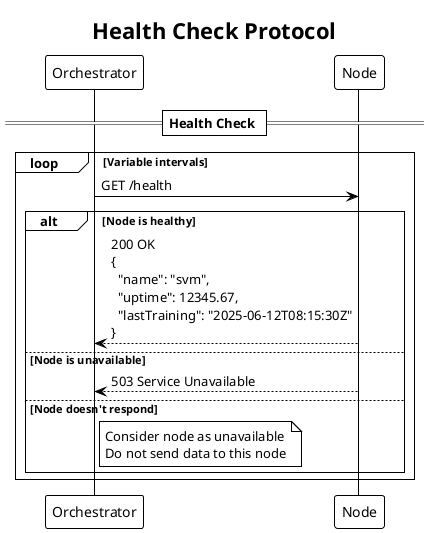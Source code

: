 @startuml
!theme plain
title Health Check Protocol

participant Orchestrator
participant "Node" as Node

== Health Check ==
loop Variable intervals
    Orchestrator -> Node: GET /health
    alt Node is healthy
        Node --> Orchestrator: 200 OK\n{\n  "name": "svm",\n  "uptime": 12345.67,\n  "lastTraining": "2025-06-12T08:15:30Z"\n}
    else Node is unavailable
        Node --> Orchestrator: 503 Service Unavailable
    else Node doesn't respond
        note right of Orchestrator: Consider node as unavailable\nDo not send data to this node
    end
end

@enduml
